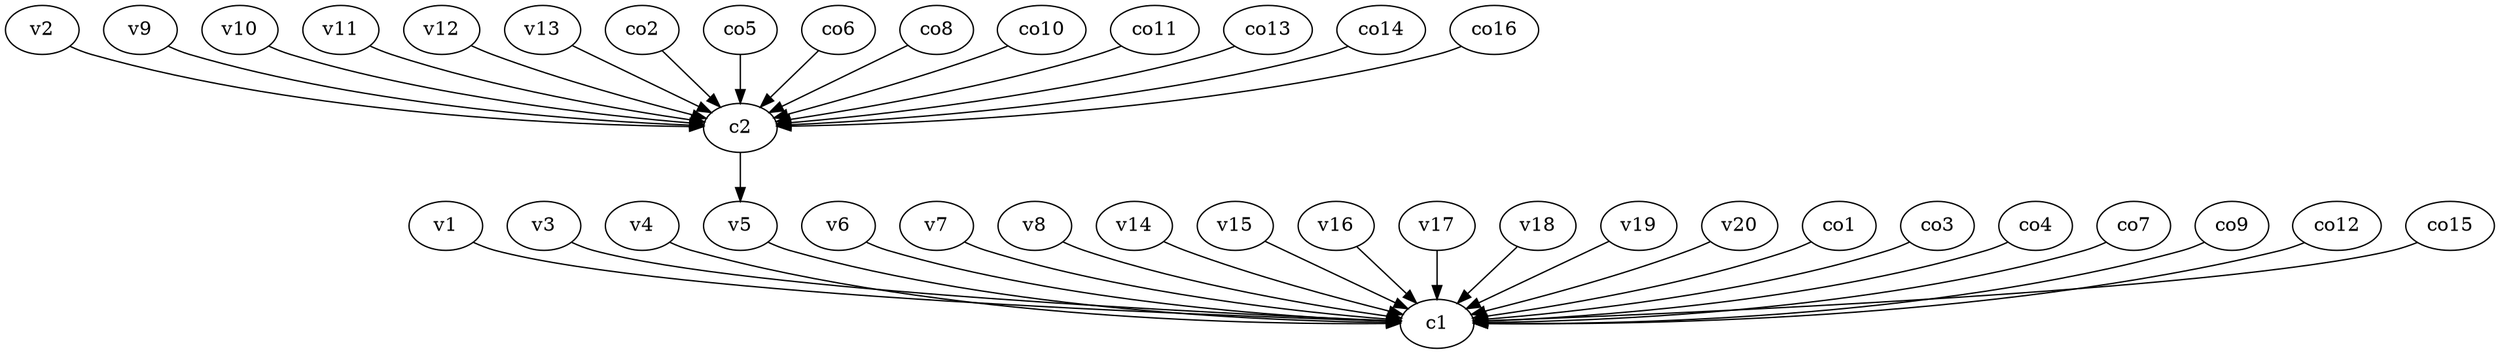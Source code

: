 strict digraph  {
c1;
c2;
v1;
v2;
v3;
v4;
v5;
v6;
v7;
v8;
v9;
v10;
v11;
v12;
v13;
v14;
v15;
v16;
v17;
v18;
v19;
v20;
co1;
co2;
co3;
co4;
co5;
co6;
co7;
co8;
co9;
co10;
co11;
co12;
co13;
co14;
co15;
co16;
c2 -> v5  [weight=1];
v1 -> c1  [weight=1];
v2 -> c2  [weight=1];
v3 -> c1  [weight=1];
v4 -> c1  [weight=1];
v5 -> c1  [weight=1];
v6 -> c1  [weight=1];
v7 -> c1  [weight=1];
v8 -> c1  [weight=1];
v9 -> c2  [weight=1];
v10 -> c2  [weight=1];
v11 -> c2  [weight=1];
v12 -> c2  [weight=1];
v13 -> c2  [weight=1];
v14 -> c1  [weight=1];
v15 -> c1  [weight=1];
v16 -> c1  [weight=1];
v17 -> c1  [weight=1];
v18 -> c1  [weight=1];
v19 -> c1  [weight=1];
v20 -> c1  [weight=1];
co1 -> c1  [weight=1];
co2 -> c2  [weight=1];
co3 -> c1  [weight=1];
co4 -> c1  [weight=1];
co5 -> c2  [weight=1];
co6 -> c2  [weight=1];
co7 -> c1  [weight=1];
co8 -> c2  [weight=1];
co9 -> c1  [weight=1];
co10 -> c2  [weight=1];
co11 -> c2  [weight=1];
co12 -> c1  [weight=1];
co13 -> c2  [weight=1];
co14 -> c2  [weight=1];
co15 -> c1  [weight=1];
co16 -> c2  [weight=1];
}
